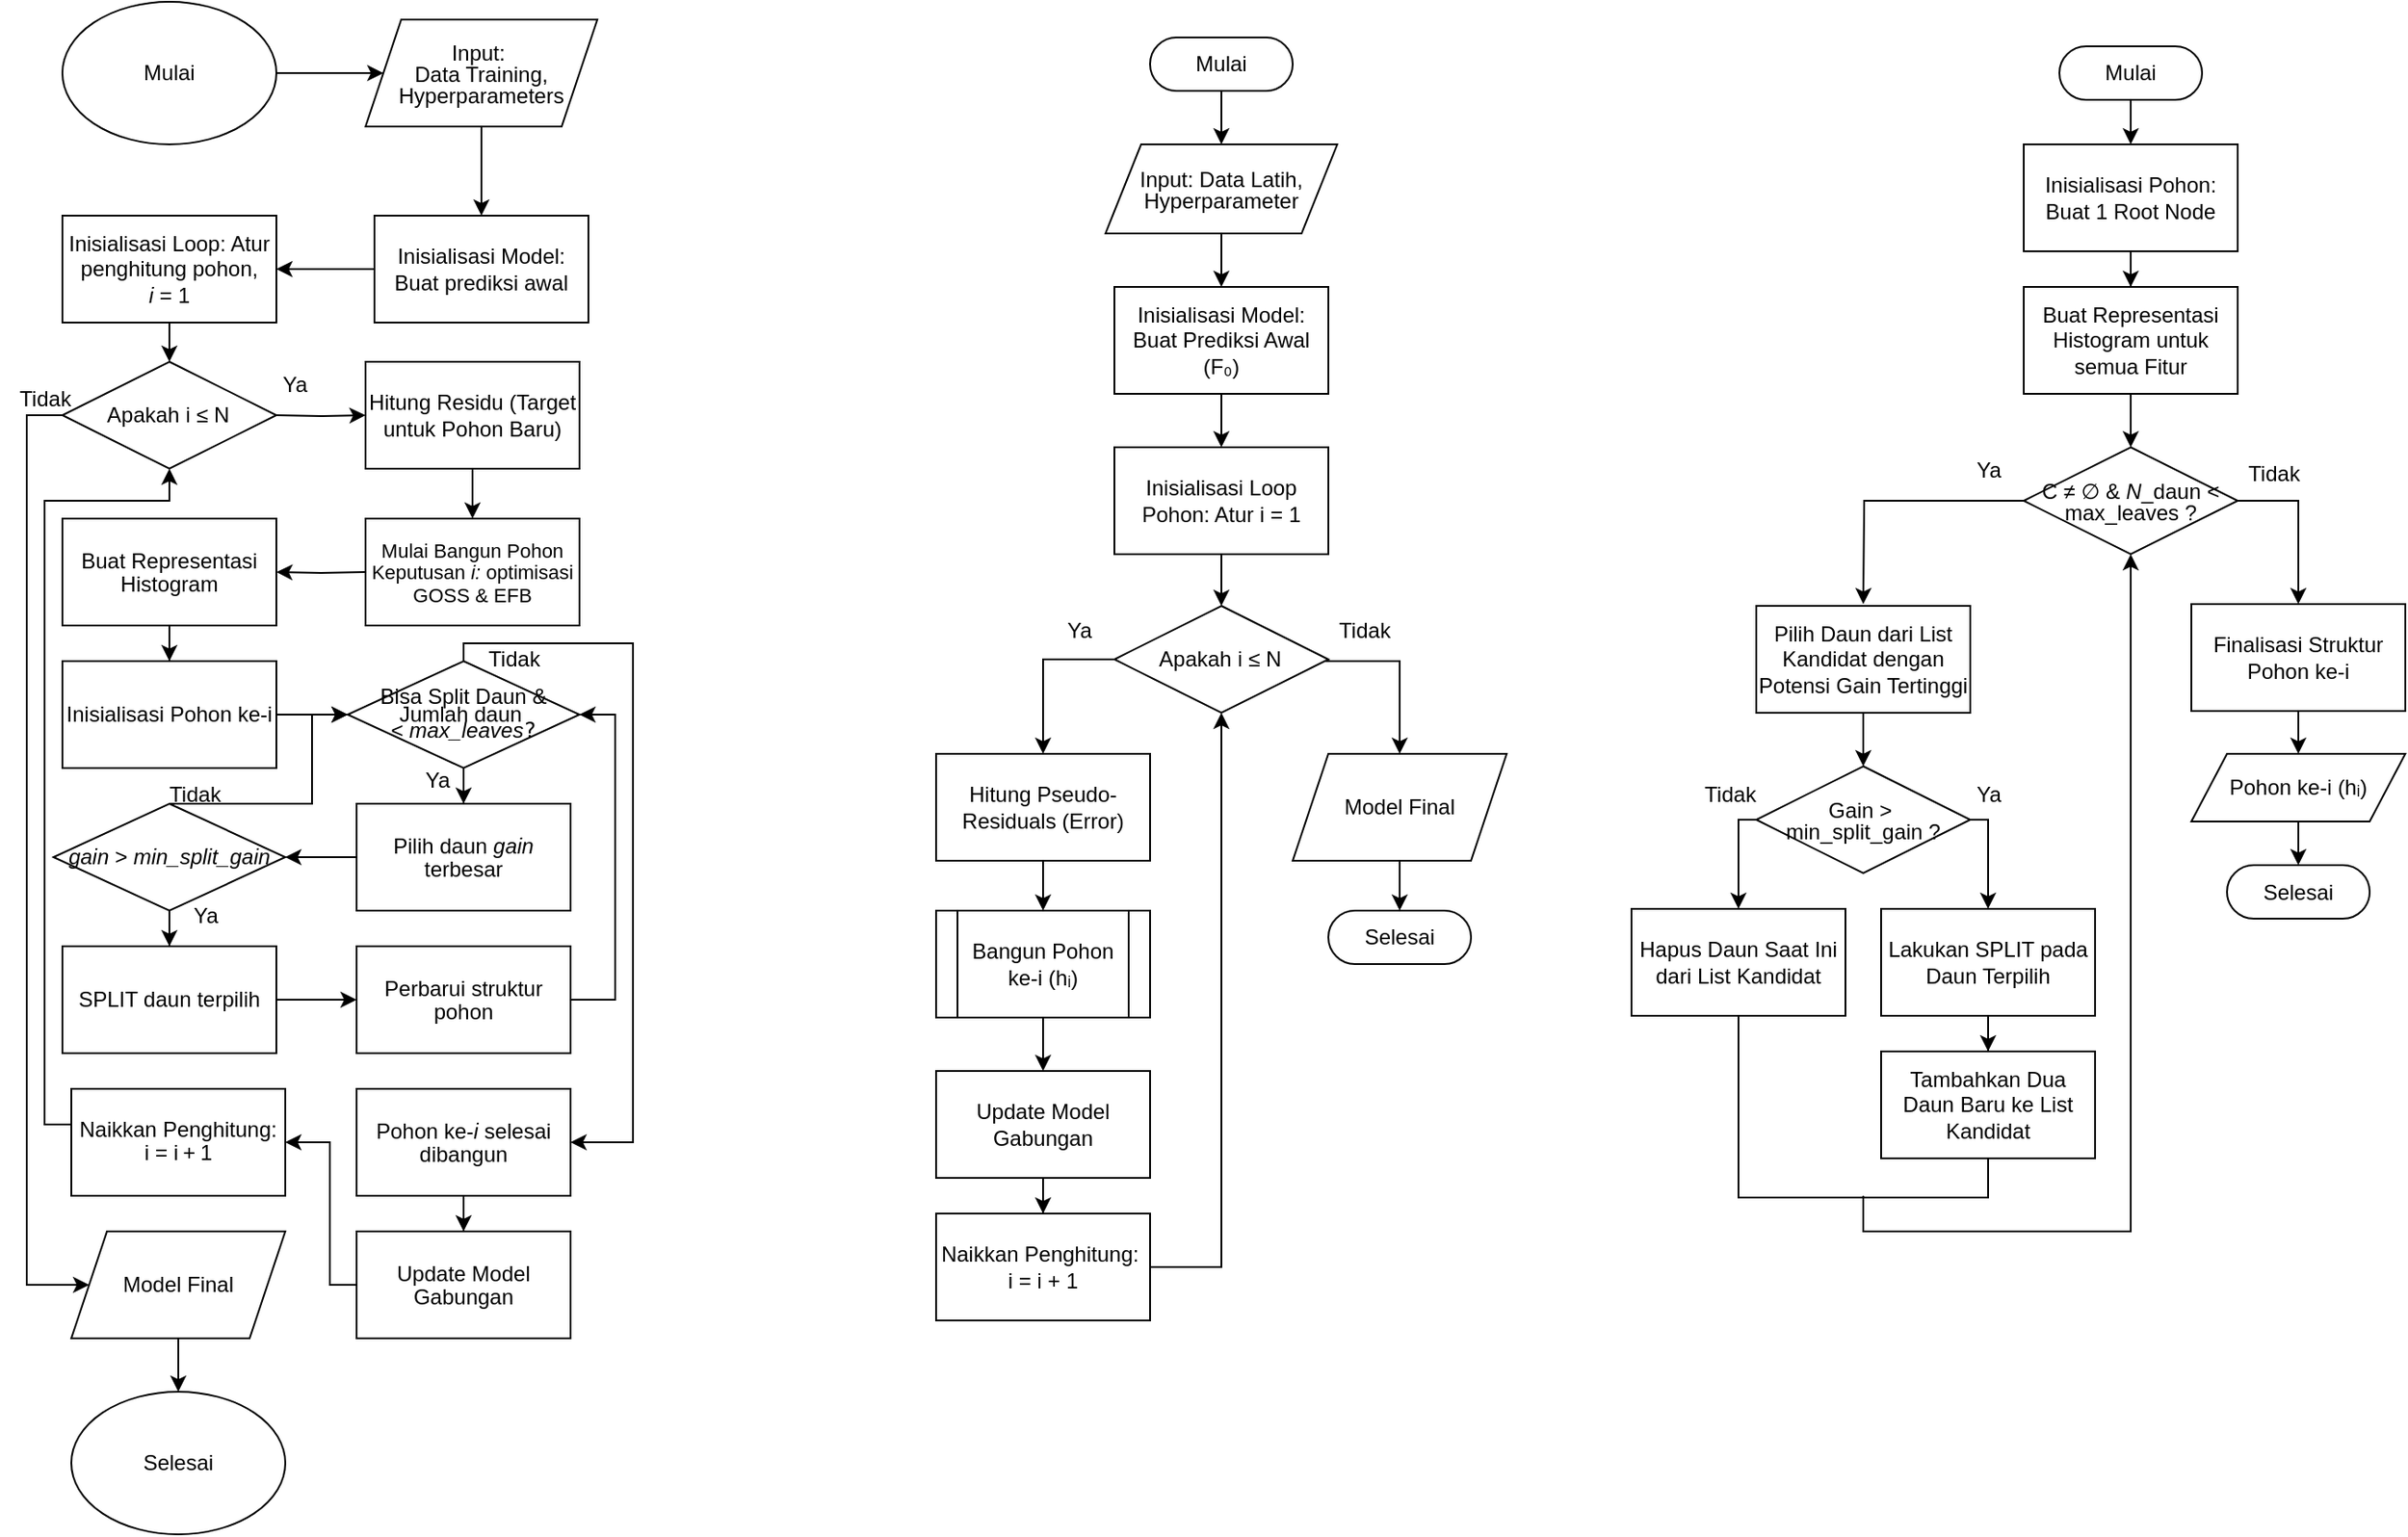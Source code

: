<mxfile version="27.0.9">
  <diagram name="Page-1" id="VA4MJNgwqOIxdSmJhErK">
    <mxGraphModel dx="646" dy="392" grid="1" gridSize="10" guides="1" tooltips="1" connect="1" arrows="1" fold="1" page="1" pageScale="1" pageWidth="827" pageHeight="1169" math="0" shadow="0">
      <root>
        <mxCell id="0" />
        <mxCell id="1" parent="0" />
        <mxCell id="NbCu8QdAzqQWzqPstgnW-3" value="" style="edgeStyle=orthogonalEdgeStyle;rounded=0;orthogonalLoop=1;jettySize=auto;html=1;fontFamily=Helvetica;fontSize=12;fontColor=default;" parent="1" source="NbCu8QdAzqQWzqPstgnW-1" target="NbCu8QdAzqQWzqPstgnW-2" edge="1">
          <mxGeometry relative="1" as="geometry" />
        </mxCell>
        <mxCell id="NbCu8QdAzqQWzqPstgnW-1" value="Mulai" style="ellipse;whiteSpace=wrap;html=1;fillColor=none;" parent="1" vertex="1">
          <mxGeometry x="340" y="100" width="120" height="80" as="geometry" />
        </mxCell>
        <mxCell id="NbCu8QdAzqQWzqPstgnW-5" value="" style="edgeStyle=orthogonalEdgeStyle;rounded=0;orthogonalLoop=1;jettySize=auto;html=1;fontFamily=Helvetica;fontSize=12;fontColor=default;" parent="1" source="NbCu8QdAzqQWzqPstgnW-2" target="NbCu8QdAzqQWzqPstgnW-4" edge="1">
          <mxGeometry relative="1" as="geometry" />
        </mxCell>
        <mxCell id="NbCu8QdAzqQWzqPstgnW-2" value="&lt;div style=&quot;line-height: 100%;&quot;&gt;Input:&amp;nbsp;&lt;/div&gt;&lt;div style=&quot;line-height: 100%;&quot;&gt;Data Training, Hyperparameters&lt;/div&gt;" style="shape=parallelogram;perimeter=parallelogramPerimeter;whiteSpace=wrap;html=1;fixedSize=1;strokeColor=default;align=center;verticalAlign=middle;fontFamily=Helvetica;fontSize=12;fontColor=default;fillColor=none;" parent="1" vertex="1">
          <mxGeometry x="510.01" y="110" width="129.99" height="60" as="geometry" />
        </mxCell>
        <mxCell id="NbCu8QdAzqQWzqPstgnW-7" value="" style="edgeStyle=orthogonalEdgeStyle;rounded=0;orthogonalLoop=1;jettySize=auto;html=1;fontFamily=Helvetica;fontSize=12;fontColor=default;" parent="1" source="NbCu8QdAzqQWzqPstgnW-4" target="NbCu8QdAzqQWzqPstgnW-6" edge="1">
          <mxGeometry relative="1" as="geometry" />
        </mxCell>
        <mxCell id="NbCu8QdAzqQWzqPstgnW-4" value="Inisialisasi Model: Buat prediksi awal" style="rounded=0;whiteSpace=wrap;html=1;strokeColor=default;align=center;verticalAlign=middle;fontFamily=Helvetica;fontSize=12;fontColor=default;fillColor=none;" parent="1" vertex="1">
          <mxGeometry x="515" y="220" width="120" height="60" as="geometry" />
        </mxCell>
        <mxCell id="gYYAoUsyfD0-Huga9Zhp-12" value="" style="edgeStyle=orthogonalEdgeStyle;rounded=0;orthogonalLoop=1;jettySize=auto;html=1;" parent="1" source="NbCu8QdAzqQWzqPstgnW-6" target="gYYAoUsyfD0-Huga9Zhp-3" edge="1">
          <mxGeometry relative="1" as="geometry" />
        </mxCell>
        <mxCell id="NbCu8QdAzqQWzqPstgnW-6" value="Inisialisasi Loop: Atur penghitung pohon, &lt;span class=&quot;katex&quot;&gt;&lt;span aria-hidden=&quot;true&quot; class=&quot;katex-html&quot;&gt;&lt;span class=&quot;base&quot;&gt;&lt;span style=&quot;height: 0.659em;&quot; class=&quot;strut&quot;&gt;&lt;/span&gt;&lt;span class=&quot;mord mathnormal&quot;&gt;&lt;i&gt;i&lt;/i&gt;&lt;/span&gt;&lt;span style=&quot;margin-right: 0.278em;&quot; class=&quot;mspace&quot;&gt;&lt;/span&gt;&lt;span class=&quot;mrel&quot;&gt;=&lt;/span&gt;&lt;span style=&quot;margin-right: 0.278em;&quot; class=&quot;mspace&quot;&gt;&lt;/span&gt;&lt;/span&gt;&lt;span class=&quot;base&quot;&gt;&lt;span style=&quot;height: 0.644em;&quot; class=&quot;strut&quot;&gt;&lt;/span&gt;&lt;span class=&quot;mord&quot;&gt;1&lt;/span&gt;&lt;/span&gt;&lt;/span&gt;&lt;/span&gt;" style="rounded=0;whiteSpace=wrap;html=1;strokeColor=default;align=center;verticalAlign=middle;fontFamily=Helvetica;fontSize=12;fontColor=default;fillColor=none;" parent="1" vertex="1">
          <mxGeometry x="340" y="220" width="120" height="60" as="geometry" />
        </mxCell>
        <mxCell id="NbCu8QdAzqQWzqPstgnW-11" value="" style="edgeStyle=orthogonalEdgeStyle;rounded=0;orthogonalLoop=1;jettySize=auto;html=1;fontFamily=Helvetica;fontSize=12;fontColor=default;" parent="1" target="NbCu8QdAzqQWzqPstgnW-10" edge="1">
          <mxGeometry relative="1" as="geometry">
            <mxPoint x="460" y="332" as="sourcePoint" />
          </mxGeometry>
        </mxCell>
        <mxCell id="gYYAoUsyfD0-Huga9Zhp-15" value="" style="edgeStyle=orthogonalEdgeStyle;rounded=0;orthogonalLoop=1;jettySize=auto;html=1;" parent="1" source="NbCu8QdAzqQWzqPstgnW-10" target="gYYAoUsyfD0-Huga9Zhp-11" edge="1">
          <mxGeometry relative="1" as="geometry" />
        </mxCell>
        <mxCell id="NbCu8QdAzqQWzqPstgnW-10" value="Hitung Residu (Target untuk Pohon Baru)" style="rounded=0;whiteSpace=wrap;html=1;strokeColor=default;align=center;verticalAlign=middle;fontFamily=Helvetica;fontSize=12;fontColor=default;fillColor=none;" parent="1" vertex="1">
          <mxGeometry x="510" y="302" width="120" height="60" as="geometry" />
        </mxCell>
        <mxCell id="gYYAoUsyfD0-Huga9Zhp-17" value="" style="edgeStyle=orthogonalEdgeStyle;rounded=0;orthogonalLoop=1;jettySize=auto;html=1;" parent="1" source="NbCu8QdAzqQWzqPstgnW-14" target="gYYAoUsyfD0-Huga9Zhp-16" edge="1">
          <mxGeometry relative="1" as="geometry" />
        </mxCell>
        <mxCell id="NbCu8QdAzqQWzqPstgnW-14" value="&lt;div style=&quot;line-height: 105%;&quot;&gt;Buat Representasi Histogram&lt;/div&gt;" style="rounded=0;whiteSpace=wrap;html=1;strokeColor=default;align=center;verticalAlign=middle;fontFamily=Helvetica;fontSize=12;fontColor=default;fillColor=none;" parent="1" vertex="1">
          <mxGeometry x="340" y="390" width="119.99" height="60" as="geometry" />
        </mxCell>
        <mxCell id="gYYAoUsyfD0-Huga9Zhp-41" style="edgeStyle=orthogonalEdgeStyle;rounded=0;orthogonalLoop=1;jettySize=auto;html=1;entryX=0;entryY=0.5;entryDx=0;entryDy=0;" parent="1" source="gYYAoUsyfD0-Huga9Zhp-3" target="gYYAoUsyfD0-Huga9Zhp-38" edge="1">
          <mxGeometry relative="1" as="geometry">
            <Array as="points">
              <mxPoint x="320" y="332" />
              <mxPoint x="320" y="820" />
            </Array>
          </mxGeometry>
        </mxCell>
        <mxCell id="gYYAoUsyfD0-Huga9Zhp-3" value="Apakah &lt;span class=&quot;katex&quot;&gt;&lt;span aria-hidden=&quot;true&quot; class=&quot;katex-html&quot;&gt;&lt;span class=&quot;base&quot;&gt;&lt;span style=&quot;height: 0.795em; vertical-align: -0.136em;&quot; class=&quot;strut&quot;&gt;&lt;/span&gt;&lt;span class=&quot;mord mathnormal&quot;&gt;i&lt;/span&gt;&lt;span style=&quot;margin-right: 0.278em;&quot; class=&quot;mspace&quot;&gt;&lt;/span&gt;&lt;span class=&quot;mrel&quot;&gt;≤&lt;/span&gt;&lt;span style=&quot;margin-right: 0.278em;&quot; class=&quot;mspace&quot;&gt;&lt;/span&gt;&lt;/span&gt;&lt;span class=&quot;base&quot;&gt;&lt;span style=&quot;height: 0.683em;&quot; class=&quot;strut&quot;&gt;&lt;/span&gt;&lt;span style=&quot;margin-right: 0.109em;&quot; class=&quot;mord mathnormal&quot;&gt;N&lt;/span&gt;&lt;/span&gt;&lt;/span&gt;&lt;/span&gt;" style="rhombus;whiteSpace=wrap;html=1;fillColor=none;" parent="1" vertex="1">
          <mxGeometry x="340" y="302" width="120" height="60" as="geometry" />
        </mxCell>
        <mxCell id="gYYAoUsyfD0-Huga9Zhp-5" value="Ya" style="text;html=1;align=center;verticalAlign=middle;resizable=0;points=[];autosize=1;strokeColor=none;fillColor=none;" parent="1" vertex="1">
          <mxGeometry x="450" y="300" width="40" height="30" as="geometry" />
        </mxCell>
        <mxCell id="gYYAoUsyfD0-Huga9Zhp-10" value="" style="edgeStyle=orthogonalEdgeStyle;rounded=0;orthogonalLoop=1;jettySize=auto;html=1;" parent="1" target="NbCu8QdAzqQWzqPstgnW-14" edge="1">
          <mxGeometry relative="1" as="geometry">
            <mxPoint x="510" y="420" as="sourcePoint" />
          </mxGeometry>
        </mxCell>
        <mxCell id="gYYAoUsyfD0-Huga9Zhp-11" value="&lt;div style=&quot;line-height: 105%;&quot;&gt;&lt;font style=&quot;font-size: 11px;&quot;&gt;Mulai Bangun Pohon Keputusan&amp;nbsp;&lt;i&gt;i:&amp;nbsp;&lt;/i&gt;&lt;span style=&quot;background-color: transparent; color: light-dark(rgb(0, 0, 0), rgb(255, 255, 255));&quot;&gt;optimisasi GOSS &amp;amp; EFB&lt;/span&gt;&lt;/font&gt;&lt;/div&gt;" style="rounded=0;whiteSpace=wrap;html=1;strokeColor=default;align=center;verticalAlign=middle;fontFamily=Helvetica;fontSize=12;fontColor=default;fillColor=none;" parent="1" vertex="1">
          <mxGeometry x="510" y="390" width="119.99" height="60" as="geometry" />
        </mxCell>
        <mxCell id="gYYAoUsyfD0-Huga9Zhp-20" value="" style="edgeStyle=orthogonalEdgeStyle;rounded=0;orthogonalLoop=1;jettySize=auto;html=1;" parent="1" source="gYYAoUsyfD0-Huga9Zhp-16" target="gYYAoUsyfD0-Huga9Zhp-18" edge="1">
          <mxGeometry relative="1" as="geometry" />
        </mxCell>
        <mxCell id="gYYAoUsyfD0-Huga9Zhp-16" value="&lt;div style=&quot;line-height: 105%;&quot;&gt;Inisialisasi Pohon ke-i&lt;/div&gt;" style="rounded=0;whiteSpace=wrap;html=1;strokeColor=default;align=center;verticalAlign=middle;fontFamily=Helvetica;fontSize=12;fontColor=default;fillColor=none;" parent="1" vertex="1">
          <mxGeometry x="340.01" y="470" width="119.99" height="60" as="geometry" />
        </mxCell>
        <mxCell id="gYYAoUsyfD0-Huga9Zhp-22" value="" style="edgeStyle=orthogonalEdgeStyle;rounded=0;orthogonalLoop=1;jettySize=auto;html=1;" parent="1" source="gYYAoUsyfD0-Huga9Zhp-18" target="gYYAoUsyfD0-Huga9Zhp-21" edge="1">
          <mxGeometry relative="1" as="geometry" />
        </mxCell>
        <mxCell id="gYYAoUsyfD0-Huga9Zhp-43" style="edgeStyle=orthogonalEdgeStyle;rounded=0;orthogonalLoop=1;jettySize=auto;html=1;exitX=0.5;exitY=0;exitDx=0;exitDy=0;entryX=1;entryY=0.5;entryDx=0;entryDy=0;" parent="1" source="gYYAoUsyfD0-Huga9Zhp-18" target="gYYAoUsyfD0-Huga9Zhp-31" edge="1">
          <mxGeometry relative="1" as="geometry">
            <Array as="points">
              <mxPoint x="565" y="460" />
              <mxPoint x="660" y="460" />
              <mxPoint x="660" y="740" />
            </Array>
          </mxGeometry>
        </mxCell>
        <mxCell id="gYYAoUsyfD0-Huga9Zhp-18" value="&lt;div style=&quot;line-height: 80%;&quot;&gt;&lt;div&gt;&lt;font style=&quot;line-height: 80%;&quot;&gt;Bisa Split Daun &amp;amp;&lt;/font&gt;&lt;/div&gt;&lt;div&gt;&lt;font style=&quot;line-height: 80%;&quot;&gt;Jumlah daun&amp;nbsp;&lt;/font&gt;&lt;/div&gt;&lt;div&gt;&lt;font style=&quot;line-height: 80%;&quot;&gt;&lt;span style=&quot;background-color: transparent; color: light-dark(rgb(0, 0, 0), rgb(255, 255, 255));&quot;&gt;&amp;lt; &lt;/span&gt;&lt;code style=&quot;background-color: transparent; color: light-dark(rgb(0, 0, 0), rgb(255, 255, 255));&quot;&gt;&lt;font style=&quot;&quot; face=&quot;Helvetica&quot;&gt;&lt;i&gt;max_leaves&lt;/i&gt;&lt;/font&gt;?&lt;/code&gt;&lt;/font&gt;&lt;/div&gt;&lt;/div&gt;" style="rhombus;whiteSpace=wrap;html=1;strokeColor=default;align=center;verticalAlign=middle;fontFamily=Helvetica;fontSize=12;fontColor=default;fillColor=none;" parent="1" vertex="1">
          <mxGeometry x="500" y="470" width="129.99" height="60" as="geometry" />
        </mxCell>
        <mxCell id="gYYAoUsyfD0-Huga9Zhp-24" value="" style="edgeStyle=orthogonalEdgeStyle;rounded=0;orthogonalLoop=1;jettySize=auto;html=1;" parent="1" source="gYYAoUsyfD0-Huga9Zhp-21" target="gYYAoUsyfD0-Huga9Zhp-23" edge="1">
          <mxGeometry relative="1" as="geometry" />
        </mxCell>
        <mxCell id="gYYAoUsyfD0-Huga9Zhp-21" value="&lt;div style=&quot;line-height: 105%;&quot;&gt;Pilih daun &lt;i&gt;gain &lt;/i&gt;terbesar&lt;/div&gt;" style="rounded=0;whiteSpace=wrap;html=1;strokeColor=default;align=center;verticalAlign=middle;fontFamily=Helvetica;fontSize=12;fontColor=default;fillColor=none;" parent="1" vertex="1">
          <mxGeometry x="505" y="550" width="119.99" height="60" as="geometry" />
        </mxCell>
        <mxCell id="gYYAoUsyfD0-Huga9Zhp-27" value="" style="edgeStyle=orthogonalEdgeStyle;rounded=0;orthogonalLoop=1;jettySize=auto;html=1;" parent="1" source="gYYAoUsyfD0-Huga9Zhp-23" target="gYYAoUsyfD0-Huga9Zhp-26" edge="1">
          <mxGeometry relative="1" as="geometry" />
        </mxCell>
        <mxCell id="gYYAoUsyfD0-Huga9Zhp-47" style="edgeStyle=orthogonalEdgeStyle;rounded=0;orthogonalLoop=1;jettySize=auto;html=1;entryX=0;entryY=0.5;entryDx=0;entryDy=0;" parent="1" source="gYYAoUsyfD0-Huga9Zhp-23" target="gYYAoUsyfD0-Huga9Zhp-18" edge="1">
          <mxGeometry relative="1" as="geometry">
            <Array as="points">
              <mxPoint x="480" y="550" />
              <mxPoint x="480" y="500" />
            </Array>
          </mxGeometry>
        </mxCell>
        <mxCell id="gYYAoUsyfD0-Huga9Zhp-23" value="&lt;div style=&quot;line-height: 80%;&quot;&gt;&lt;div&gt;&lt;font&gt;&lt;i style=&quot;&quot;&gt;gain &lt;/i&gt;&amp;gt; &lt;i style=&quot;&quot;&gt;min_split_gain&lt;/i&gt;&lt;/font&gt;&lt;/div&gt;&lt;/div&gt;" style="rhombus;whiteSpace=wrap;html=1;strokeColor=default;align=center;verticalAlign=middle;fontFamily=Helvetica;fontSize=12;fontColor=default;fillColor=none;" parent="1" vertex="1">
          <mxGeometry x="335" y="550" width="129.99" height="60" as="geometry" />
        </mxCell>
        <mxCell id="gYYAoUsyfD0-Huga9Zhp-25" value="Ya" style="text;html=1;align=center;verticalAlign=middle;resizable=0;points=[];autosize=1;strokeColor=none;fillColor=none;" parent="1" vertex="1">
          <mxGeometry x="530" y="522" width="40" height="30" as="geometry" />
        </mxCell>
        <mxCell id="gYYAoUsyfD0-Huga9Zhp-29" value="" style="edgeStyle=orthogonalEdgeStyle;rounded=0;orthogonalLoop=1;jettySize=auto;html=1;" parent="1" source="gYYAoUsyfD0-Huga9Zhp-26" target="gYYAoUsyfD0-Huga9Zhp-28" edge="1">
          <mxGeometry relative="1" as="geometry" />
        </mxCell>
        <mxCell id="gYYAoUsyfD0-Huga9Zhp-26" value="&lt;div style=&quot;line-height: 105%;&quot;&gt;SPLIT daun terpilih&lt;/div&gt;" style="rounded=0;whiteSpace=wrap;html=1;strokeColor=default;align=center;verticalAlign=middle;fontFamily=Helvetica;fontSize=12;fontColor=default;fillColor=none;" parent="1" vertex="1">
          <mxGeometry x="340" y="630" width="119.99" height="60" as="geometry" />
        </mxCell>
        <mxCell id="gYYAoUsyfD0-Huga9Zhp-30" style="edgeStyle=orthogonalEdgeStyle;rounded=0;orthogonalLoop=1;jettySize=auto;html=1;entryX=1;entryY=0.5;entryDx=0;entryDy=0;" parent="1" source="gYYAoUsyfD0-Huga9Zhp-28" target="gYYAoUsyfD0-Huga9Zhp-18" edge="1">
          <mxGeometry relative="1" as="geometry">
            <Array as="points">
              <mxPoint x="650" y="660" />
              <mxPoint x="650" y="500" />
            </Array>
          </mxGeometry>
        </mxCell>
        <mxCell id="gYYAoUsyfD0-Huga9Zhp-28" value="&lt;div style=&quot;line-height: 105%;&quot;&gt;Perbarui struktur pohon&lt;/div&gt;" style="rounded=0;whiteSpace=wrap;html=1;strokeColor=default;align=center;verticalAlign=middle;fontFamily=Helvetica;fontSize=12;fontColor=default;fillColor=none;" parent="1" vertex="1">
          <mxGeometry x="505" y="630" width="119.99" height="60" as="geometry" />
        </mxCell>
        <mxCell id="gYYAoUsyfD0-Huga9Zhp-45" value="" style="edgeStyle=orthogonalEdgeStyle;rounded=0;orthogonalLoop=1;jettySize=auto;html=1;" parent="1" source="gYYAoUsyfD0-Huga9Zhp-31" target="gYYAoUsyfD0-Huga9Zhp-33" edge="1">
          <mxGeometry relative="1" as="geometry" />
        </mxCell>
        <mxCell id="gYYAoUsyfD0-Huga9Zhp-31" value="&lt;div style=&quot;line-height: 105%;&quot;&gt;Pohon ke-&lt;i&gt;i&lt;/i&gt;&amp;nbsp;selesai dibangun&lt;/div&gt;" style="rounded=0;whiteSpace=wrap;html=1;strokeColor=default;align=center;verticalAlign=middle;fontFamily=Helvetica;fontSize=12;fontColor=default;fillColor=none;" parent="1" vertex="1">
          <mxGeometry x="504.99" y="710" width="119.99" height="60" as="geometry" />
        </mxCell>
        <mxCell id="gYYAoUsyfD0-Huga9Zhp-36" value="" style="edgeStyle=orthogonalEdgeStyle;rounded=0;orthogonalLoop=1;jettySize=auto;html=1;" parent="1" source="gYYAoUsyfD0-Huga9Zhp-33" target="gYYAoUsyfD0-Huga9Zhp-35" edge="1">
          <mxGeometry relative="1" as="geometry">
            <Array as="points">
              <mxPoint x="490" y="820" />
              <mxPoint x="490" y="740" />
            </Array>
          </mxGeometry>
        </mxCell>
        <mxCell id="gYYAoUsyfD0-Huga9Zhp-33" value="&lt;div style=&quot;line-height: 105%;&quot;&gt;Update Model Gabungan&lt;/div&gt;" style="rounded=0;whiteSpace=wrap;html=1;strokeColor=default;align=center;verticalAlign=middle;fontFamily=Helvetica;fontSize=12;fontColor=default;fillColor=none;" parent="1" vertex="1">
          <mxGeometry x="505" y="790" width="119.99" height="60" as="geometry" />
        </mxCell>
        <mxCell id="gYYAoUsyfD0-Huga9Zhp-37" style="edgeStyle=orthogonalEdgeStyle;rounded=0;orthogonalLoop=1;jettySize=auto;html=1;entryX=0.5;entryY=1;entryDx=0;entryDy=0;" parent="1" source="gYYAoUsyfD0-Huga9Zhp-35" target="gYYAoUsyfD0-Huga9Zhp-3" edge="1">
          <mxGeometry relative="1" as="geometry">
            <Array as="points">
              <mxPoint x="330" y="730" />
              <mxPoint x="330" y="380" />
              <mxPoint x="400" y="380" />
            </Array>
          </mxGeometry>
        </mxCell>
        <mxCell id="gYYAoUsyfD0-Huga9Zhp-35" value="&lt;div style=&quot;line-height: 105%;&quot;&gt;Naikkan Penghitung: &lt;span class=&quot;katex&quot;&gt;&lt;span aria-hidden=&quot;true&quot; class=&quot;katex-html&quot;&gt;&lt;span class=&quot;base&quot;&gt;&lt;span style=&quot;height: 0.659em;&quot; class=&quot;strut&quot;&gt;&lt;/span&gt;&lt;span class=&quot;mord mathnormal&quot;&gt;i&lt;/span&gt;&lt;span style=&quot;margin-right: 0.278em;&quot; class=&quot;mspace&quot;&gt;&lt;/span&gt;&lt;span class=&quot;mrel&quot;&gt;=&lt;/span&gt;&lt;span style=&quot;margin-right: 0.278em;&quot; class=&quot;mspace&quot;&gt;&lt;/span&gt;&lt;/span&gt;&lt;span class=&quot;base&quot;&gt;&lt;span style=&quot;height: 0.743em; vertical-align: -0.083em;&quot; class=&quot;strut&quot;&gt;&lt;/span&gt;&lt;span class=&quot;mord mathnormal&quot;&gt;i&lt;/span&gt;&lt;span style=&quot;margin-right: 0.222em;&quot; class=&quot;mspace&quot;&gt;&lt;/span&gt;&lt;span class=&quot;mbin&quot;&gt;+&lt;/span&gt;&lt;span style=&quot;margin-right: 0.222em;&quot; class=&quot;mspace&quot;&gt;&lt;/span&gt;&lt;/span&gt;&lt;span class=&quot;base&quot;&gt;&lt;span style=&quot;height: 0.644em;&quot; class=&quot;strut&quot;&gt;&lt;/span&gt;&lt;span class=&quot;mord&quot;&gt;1&lt;/span&gt;&lt;/span&gt;&lt;/span&gt;&lt;/span&gt;&lt;/div&gt;" style="rounded=0;whiteSpace=wrap;html=1;strokeColor=default;align=center;verticalAlign=middle;fontFamily=Helvetica;fontSize=12;fontColor=default;fillColor=none;" parent="1" vertex="1">
          <mxGeometry x="345" y="710" width="119.99" height="60" as="geometry" />
        </mxCell>
        <mxCell id="gYYAoUsyfD0-Huga9Zhp-40" value="" style="edgeStyle=orthogonalEdgeStyle;rounded=0;orthogonalLoop=1;jettySize=auto;html=1;" parent="1" source="gYYAoUsyfD0-Huga9Zhp-38" target="gYYAoUsyfD0-Huga9Zhp-39" edge="1">
          <mxGeometry relative="1" as="geometry" />
        </mxCell>
        <mxCell id="gYYAoUsyfD0-Huga9Zhp-38" value="Model Final" style="shape=parallelogram;perimeter=parallelogramPerimeter;whiteSpace=wrap;html=1;fixedSize=1;strokeColor=default;align=center;verticalAlign=middle;fontFamily=Helvetica;fontSize=12;fontColor=default;fillColor=none;" parent="1" vertex="1">
          <mxGeometry x="345" y="790" width="120" height="60" as="geometry" />
        </mxCell>
        <mxCell id="gYYAoUsyfD0-Huga9Zhp-39" value="Selesai" style="ellipse;whiteSpace=wrap;html=1;strokeColor=default;align=center;verticalAlign=middle;fontFamily=Helvetica;fontSize=12;fontColor=default;fillColor=none;" parent="1" vertex="1">
          <mxGeometry x="345" y="880" width="120" height="80" as="geometry" />
        </mxCell>
        <mxCell id="gYYAoUsyfD0-Huga9Zhp-42" value="Tidak" style="text;html=1;align=center;verticalAlign=middle;resizable=0;points=[];autosize=1;strokeColor=none;fillColor=none;" parent="1" vertex="1">
          <mxGeometry x="305" y="308" width="50" height="30" as="geometry" />
        </mxCell>
        <mxCell id="gYYAoUsyfD0-Huga9Zhp-44" value="Tidak" style="text;html=1;align=center;verticalAlign=middle;resizable=0;points=[];autosize=1;strokeColor=none;fillColor=none;" parent="1" vertex="1">
          <mxGeometry x="568" y="454" width="50" height="30" as="geometry" />
        </mxCell>
        <mxCell id="gYYAoUsyfD0-Huga9Zhp-46" value="Ya" style="text;html=1;align=center;verticalAlign=middle;resizable=0;points=[];autosize=1;strokeColor=none;fillColor=none;" parent="1" vertex="1">
          <mxGeometry x="400" y="598" width="40" height="30" as="geometry" />
        </mxCell>
        <mxCell id="gYYAoUsyfD0-Huga9Zhp-48" value="Tidak" style="text;html=1;align=center;verticalAlign=middle;resizable=0;points=[];autosize=1;strokeColor=none;fillColor=none;" parent="1" vertex="1">
          <mxGeometry x="389" y="530" width="50" height="30" as="geometry" />
        </mxCell>
        <mxCell id="oSfVM4QsdFWnILElSGcO-3" value="" style="edgeStyle=orthogonalEdgeStyle;rounded=0;orthogonalLoop=1;jettySize=auto;html=1;" edge="1" parent="1" source="oSfVM4QsdFWnILElSGcO-1" target="oSfVM4QsdFWnILElSGcO-2">
          <mxGeometry relative="1" as="geometry" />
        </mxCell>
        <mxCell id="oSfVM4QsdFWnILElSGcO-1" value="Mulai" style="html=1;dashed=0;whiteSpace=wrap;shape=mxgraph.dfd.start" vertex="1" parent="1">
          <mxGeometry x="950" y="120" width="80" height="30" as="geometry" />
        </mxCell>
        <mxCell id="oSfVM4QsdFWnILElSGcO-5" value="" style="edgeStyle=orthogonalEdgeStyle;rounded=0;orthogonalLoop=1;jettySize=auto;html=1;" edge="1" parent="1" source="oSfVM4QsdFWnILElSGcO-2" target="oSfVM4QsdFWnILElSGcO-4">
          <mxGeometry relative="1" as="geometry" />
        </mxCell>
        <mxCell id="oSfVM4QsdFWnILElSGcO-2" value="&lt;div style=&quot;line-height: 100%;&quot;&gt;Input: Data Latih, Hyperparameter&lt;/div&gt;" style="shape=parallelogram;perimeter=parallelogramPerimeter;whiteSpace=wrap;html=1;fixedSize=1;strokeColor=default;align=center;verticalAlign=middle;fontFamily=Helvetica;fontSize=12;fontColor=default;fillColor=none;" vertex="1" parent="1">
          <mxGeometry x="925" y="180" width="129.99" height="50" as="geometry" />
        </mxCell>
        <mxCell id="oSfVM4QsdFWnILElSGcO-7" value="" style="edgeStyle=orthogonalEdgeStyle;rounded=0;orthogonalLoop=1;jettySize=auto;html=1;" edge="1" parent="1" source="oSfVM4QsdFWnILElSGcO-4" target="oSfVM4QsdFWnILElSGcO-6">
          <mxGeometry relative="1" as="geometry" />
        </mxCell>
        <mxCell id="oSfVM4QsdFWnILElSGcO-4" value="Inisialisasi Model: Buat Prediksi Awal (F₀)" style="rounded=0;whiteSpace=wrap;html=1;strokeColor=default;align=center;verticalAlign=middle;fontFamily=Helvetica;fontSize=12;fontColor=default;fillColor=none;" vertex="1" parent="1">
          <mxGeometry x="929.99" y="260" width="120" height="60" as="geometry" />
        </mxCell>
        <mxCell id="oSfVM4QsdFWnILElSGcO-9" value="" style="edgeStyle=orthogonalEdgeStyle;rounded=0;orthogonalLoop=1;jettySize=auto;html=1;" edge="1" parent="1" source="oSfVM4QsdFWnILElSGcO-6" target="oSfVM4QsdFWnILElSGcO-8">
          <mxGeometry relative="1" as="geometry" />
        </mxCell>
        <mxCell id="oSfVM4QsdFWnILElSGcO-6" value="Inisialisasi Loop Pohon: Atur i = 1" style="rounded=0;whiteSpace=wrap;html=1;strokeColor=default;align=center;verticalAlign=middle;fontFamily=Helvetica;fontSize=12;fontColor=default;fillColor=none;" vertex="1" parent="1">
          <mxGeometry x="929.99" y="350" width="120" height="60" as="geometry" />
        </mxCell>
        <mxCell id="oSfVM4QsdFWnILElSGcO-14" style="edgeStyle=orthogonalEdgeStyle;rounded=0;orthogonalLoop=1;jettySize=auto;html=1;entryX=0.5;entryY=0;entryDx=0;entryDy=0;" edge="1" parent="1" source="oSfVM4QsdFWnILElSGcO-8" target="oSfVM4QsdFWnILElSGcO-10">
          <mxGeometry relative="1" as="geometry">
            <Array as="points">
              <mxPoint x="890" y="469" />
            </Array>
          </mxGeometry>
        </mxCell>
        <mxCell id="oSfVM4QsdFWnILElSGcO-20" style="edgeStyle=orthogonalEdgeStyle;rounded=0;orthogonalLoop=1;jettySize=auto;html=1;entryX=0.5;entryY=0;entryDx=0;entryDy=0;" edge="1" parent="1" source="oSfVM4QsdFWnILElSGcO-8" target="oSfVM4QsdFWnILElSGcO-19">
          <mxGeometry relative="1" as="geometry">
            <Array as="points">
              <mxPoint x="1090" y="470" />
            </Array>
          </mxGeometry>
        </mxCell>
        <mxCell id="oSfVM4QsdFWnILElSGcO-8" value="Apakah &lt;span class=&quot;katex&quot;&gt;&lt;span aria-hidden=&quot;true&quot; class=&quot;katex-html&quot;&gt;&lt;span class=&quot;base&quot;&gt;&lt;span style=&quot;height: 0.795em; vertical-align: -0.136em;&quot; class=&quot;strut&quot;&gt;&lt;/span&gt;&lt;span class=&quot;mord mathnormal&quot;&gt;i&lt;/span&gt;&lt;span style=&quot;margin-right: 0.278em;&quot; class=&quot;mspace&quot;&gt;&lt;/span&gt;&lt;span class=&quot;mrel&quot;&gt;≤&lt;/span&gt;&lt;span style=&quot;margin-right: 0.278em;&quot; class=&quot;mspace&quot;&gt;&lt;/span&gt;&lt;/span&gt;&lt;span class=&quot;base&quot;&gt;&lt;span style=&quot;height: 0.683em;&quot; class=&quot;strut&quot;&gt;&lt;/span&gt;&lt;span style=&quot;margin-right: 0.109em;&quot; class=&quot;mord mathnormal&quot;&gt;N&lt;/span&gt;&lt;/span&gt;&lt;/span&gt;&lt;/span&gt;" style="rhombus;whiteSpace=wrap;html=1;fillColor=none;" vertex="1" parent="1">
          <mxGeometry x="930" y="439" width="120" height="60" as="geometry" />
        </mxCell>
        <mxCell id="oSfVM4QsdFWnILElSGcO-13" value="" style="edgeStyle=orthogonalEdgeStyle;rounded=0;orthogonalLoop=1;jettySize=auto;html=1;" edge="1" parent="1" source="oSfVM4QsdFWnILElSGcO-10" target="oSfVM4QsdFWnILElSGcO-12">
          <mxGeometry relative="1" as="geometry" />
        </mxCell>
        <mxCell id="oSfVM4QsdFWnILElSGcO-10" value="Hitung Pseudo-Residuals (Error)" style="rounded=0;whiteSpace=wrap;html=1;strokeColor=default;align=center;verticalAlign=middle;fontFamily=Helvetica;fontSize=12;fontColor=default;fillColor=none;" vertex="1" parent="1">
          <mxGeometry x="830" y="522" width="120" height="60" as="geometry" />
        </mxCell>
        <mxCell id="oSfVM4QsdFWnILElSGcO-16" value="" style="edgeStyle=orthogonalEdgeStyle;rounded=0;orthogonalLoop=1;jettySize=auto;html=1;" edge="1" parent="1" source="oSfVM4QsdFWnILElSGcO-12" target="oSfVM4QsdFWnILElSGcO-15">
          <mxGeometry relative="1" as="geometry" />
        </mxCell>
        <mxCell id="oSfVM4QsdFWnILElSGcO-12" value="Bangun Pohon ke-i (hᵢ)" style="shape=process;whiteSpace=wrap;html=1;backgroundOutline=1;" vertex="1" parent="1">
          <mxGeometry x="830" y="610" width="120" height="60" as="geometry" />
        </mxCell>
        <mxCell id="oSfVM4QsdFWnILElSGcO-23" value="" style="edgeStyle=orthogonalEdgeStyle;rounded=0;orthogonalLoop=1;jettySize=auto;html=1;" edge="1" parent="1" source="oSfVM4QsdFWnILElSGcO-15" target="oSfVM4QsdFWnILElSGcO-17">
          <mxGeometry relative="1" as="geometry" />
        </mxCell>
        <mxCell id="oSfVM4QsdFWnILElSGcO-15" value="Update Model Gabungan" style="rounded=0;whiteSpace=wrap;html=1;strokeColor=default;align=center;verticalAlign=middle;fontFamily=Helvetica;fontSize=12;fontColor=default;fillColor=none;" vertex="1" parent="1">
          <mxGeometry x="830" y="700" width="120" height="60" as="geometry" />
        </mxCell>
        <mxCell id="oSfVM4QsdFWnILElSGcO-18" style="edgeStyle=orthogonalEdgeStyle;rounded=0;orthogonalLoop=1;jettySize=auto;html=1;entryX=0.5;entryY=1;entryDx=0;entryDy=0;" edge="1" parent="1" source="oSfVM4QsdFWnILElSGcO-17" target="oSfVM4QsdFWnILElSGcO-8">
          <mxGeometry relative="1" as="geometry">
            <Array as="points">
              <mxPoint x="990" y="810" />
            </Array>
          </mxGeometry>
        </mxCell>
        <mxCell id="oSfVM4QsdFWnILElSGcO-17" value="Naikkan Penghitung:&amp;nbsp;&lt;div&gt;i = i + 1&lt;/div&gt;" style="rounded=0;whiteSpace=wrap;html=1;strokeColor=default;align=center;verticalAlign=middle;fontFamily=Helvetica;fontSize=12;fontColor=default;fillColor=none;" vertex="1" parent="1">
          <mxGeometry x="830" y="780" width="120" height="60" as="geometry" />
        </mxCell>
        <mxCell id="oSfVM4QsdFWnILElSGcO-22" value="" style="edgeStyle=orthogonalEdgeStyle;rounded=0;orthogonalLoop=1;jettySize=auto;html=1;" edge="1" parent="1" source="oSfVM4QsdFWnILElSGcO-19" target="oSfVM4QsdFWnILElSGcO-21">
          <mxGeometry relative="1" as="geometry" />
        </mxCell>
        <mxCell id="oSfVM4QsdFWnILElSGcO-19" value="Model Final" style="shape=parallelogram;perimeter=parallelogramPerimeter;whiteSpace=wrap;html=1;fixedSize=1;strokeColor=default;align=center;verticalAlign=middle;fontFamily=Helvetica;fontSize=12;fontColor=default;fillColor=none;" vertex="1" parent="1">
          <mxGeometry x="1030" y="522" width="120" height="60" as="geometry" />
        </mxCell>
        <mxCell id="oSfVM4QsdFWnILElSGcO-21" value="Selesai" style="html=1;dashed=0;whiteSpace=wrap;shape=mxgraph.dfd.start" vertex="1" parent="1">
          <mxGeometry x="1050" y="610" width="80" height="30" as="geometry" />
        </mxCell>
        <mxCell id="oSfVM4QsdFWnILElSGcO-24" value="Ya" style="text;html=1;align=center;verticalAlign=middle;resizable=0;points=[];autosize=1;strokeColor=none;fillColor=none;" vertex="1" parent="1">
          <mxGeometry x="890" y="438" width="40" height="30" as="geometry" />
        </mxCell>
        <mxCell id="oSfVM4QsdFWnILElSGcO-25" value="Tidak" style="text;html=1;align=center;verticalAlign=middle;resizable=0;points=[];autosize=1;strokeColor=none;fillColor=none;" vertex="1" parent="1">
          <mxGeometry x="1045" y="438" width="50" height="30" as="geometry" />
        </mxCell>
        <mxCell id="oSfVM4QsdFWnILElSGcO-28" value="" style="edgeStyle=orthogonalEdgeStyle;rounded=0;orthogonalLoop=1;jettySize=auto;html=1;" edge="1" parent="1" source="oSfVM4QsdFWnILElSGcO-26" target="oSfVM4QsdFWnILElSGcO-27">
          <mxGeometry relative="1" as="geometry" />
        </mxCell>
        <mxCell id="oSfVM4QsdFWnILElSGcO-26" value="Mulai" style="html=1;dashed=0;whiteSpace=wrap;shape=mxgraph.dfd.start" vertex="1" parent="1">
          <mxGeometry x="1460" y="125" width="80" height="30" as="geometry" />
        </mxCell>
        <mxCell id="oSfVM4QsdFWnILElSGcO-30" value="" style="edgeStyle=orthogonalEdgeStyle;rounded=0;orthogonalLoop=1;jettySize=auto;html=1;" edge="1" parent="1" source="oSfVM4QsdFWnILElSGcO-27" target="oSfVM4QsdFWnILElSGcO-29">
          <mxGeometry relative="1" as="geometry" />
        </mxCell>
        <mxCell id="oSfVM4QsdFWnILElSGcO-27" value="Inisialisasi Pohon: Buat 1 Root Node" style="rounded=0;whiteSpace=wrap;html=1;strokeColor=default;align=center;verticalAlign=middle;fontFamily=Helvetica;fontSize=12;fontColor=default;fillColor=none;" vertex="1" parent="1">
          <mxGeometry x="1440" y="180" width="120" height="60" as="geometry" />
        </mxCell>
        <mxCell id="oSfVM4QsdFWnILElSGcO-32" value="" style="edgeStyle=orthogonalEdgeStyle;rounded=0;orthogonalLoop=1;jettySize=auto;html=1;" edge="1" parent="1" source="oSfVM4QsdFWnILElSGcO-29" target="oSfVM4QsdFWnILElSGcO-31">
          <mxGeometry relative="1" as="geometry" />
        </mxCell>
        <mxCell id="oSfVM4QsdFWnILElSGcO-29" value="Buat Representasi Histogram untuk semua Fitur" style="rounded=0;whiteSpace=wrap;html=1;strokeColor=default;align=center;verticalAlign=middle;fontFamily=Helvetica;fontSize=12;fontColor=default;fillColor=none;" vertex="1" parent="1">
          <mxGeometry x="1440" y="260" width="120" height="60" as="geometry" />
        </mxCell>
        <mxCell id="oSfVM4QsdFWnILElSGcO-39" style="edgeStyle=orthogonalEdgeStyle;rounded=0;orthogonalLoop=1;jettySize=auto;html=1;entryX=0.5;entryY=0;entryDx=0;entryDy=0;" edge="1" parent="1" source="oSfVM4QsdFWnILElSGcO-31">
          <mxGeometry relative="1" as="geometry">
            <mxPoint x="1350.0" y="438" as="targetPoint" />
          </mxGeometry>
        </mxCell>
        <mxCell id="oSfVM4QsdFWnILElSGcO-50" style="edgeStyle=orthogonalEdgeStyle;rounded=0;orthogonalLoop=1;jettySize=auto;html=1;entryX=0.5;entryY=0;entryDx=0;entryDy=0;" edge="1" parent="1" source="oSfVM4QsdFWnILElSGcO-31" target="oSfVM4QsdFWnILElSGcO-49">
          <mxGeometry relative="1" as="geometry">
            <Array as="points">
              <mxPoint x="1594" y="380" />
            </Array>
          </mxGeometry>
        </mxCell>
        <mxCell id="oSfVM4QsdFWnILElSGcO-56" style="edgeStyle=orthogonalEdgeStyle;rounded=0;orthogonalLoop=1;jettySize=auto;html=1;" edge="1" parent="1" target="oSfVM4QsdFWnILElSGcO-31">
          <mxGeometry relative="1" as="geometry">
            <mxPoint x="1350" y="770" as="sourcePoint" />
            <Array as="points">
              <mxPoint x="1350" y="790" />
              <mxPoint x="1500" y="790" />
            </Array>
          </mxGeometry>
        </mxCell>
        <mxCell id="oSfVM4QsdFWnILElSGcO-31" value="&lt;div style=&quot;line-height: 100%;&quot;&gt;C ≠ ∅ &amp;amp; &lt;i&gt;N&lt;/i&gt;_daun &amp;lt; max_leaves ?&lt;/div&gt;" style="rhombus;whiteSpace=wrap;html=1;fillColor=none;" vertex="1" parent="1">
          <mxGeometry x="1440" y="350" width="120" height="60" as="geometry" />
        </mxCell>
        <mxCell id="oSfVM4QsdFWnILElSGcO-42" style="edgeStyle=orthogonalEdgeStyle;rounded=0;orthogonalLoop=1;jettySize=auto;html=1;entryX=0.5;entryY=0;entryDx=0;entryDy=0;" edge="1" parent="1" source="oSfVM4QsdFWnILElSGcO-34" target="oSfVM4QsdFWnILElSGcO-35">
          <mxGeometry relative="1" as="geometry" />
        </mxCell>
        <mxCell id="oSfVM4QsdFWnILElSGcO-34" value=" Pilih Daun dari List Kandidat dengan Potensi Gain Tertinggi" style="rounded=0;whiteSpace=wrap;html=1;strokeColor=default;align=center;verticalAlign=middle;fontFamily=Helvetica;fontSize=12;fontColor=default;fillColor=none;" vertex="1" parent="1">
          <mxGeometry x="1290" y="439" width="120" height="60" as="geometry" />
        </mxCell>
        <mxCell id="oSfVM4QsdFWnILElSGcO-43" style="edgeStyle=orthogonalEdgeStyle;rounded=0;orthogonalLoop=1;jettySize=auto;html=1;entryX=0.5;entryY=0;entryDx=0;entryDy=0;" edge="1" parent="1" source="oSfVM4QsdFWnILElSGcO-35" target="oSfVM4QsdFWnILElSGcO-38">
          <mxGeometry relative="1" as="geometry">
            <Array as="points">
              <mxPoint x="1280" y="559" />
            </Array>
          </mxGeometry>
        </mxCell>
        <mxCell id="oSfVM4QsdFWnILElSGcO-44" style="edgeStyle=orthogonalEdgeStyle;rounded=0;orthogonalLoop=1;jettySize=auto;html=1;entryX=0.5;entryY=0;entryDx=0;entryDy=0;" edge="1" parent="1" source="oSfVM4QsdFWnILElSGcO-35" target="oSfVM4QsdFWnILElSGcO-36">
          <mxGeometry relative="1" as="geometry">
            <Array as="points">
              <mxPoint x="1420" y="559" />
            </Array>
          </mxGeometry>
        </mxCell>
        <mxCell id="oSfVM4QsdFWnILElSGcO-35" value="&lt;div style=&quot;line-height: 100%;&quot;&gt;Gain &amp;gt;&amp;nbsp;&lt;/div&gt;&lt;div style=&quot;line-height: 100%;&quot;&gt;min_split_gain ?&lt;/div&gt;" style="rhombus;whiteSpace=wrap;html=1;fillColor=none;" vertex="1" parent="1">
          <mxGeometry x="1290" y="529" width="120" height="60" as="geometry" />
        </mxCell>
        <mxCell id="oSfVM4QsdFWnILElSGcO-45" value="" style="edgeStyle=orthogonalEdgeStyle;rounded=0;orthogonalLoop=1;jettySize=auto;html=1;" edge="1" parent="1" source="oSfVM4QsdFWnILElSGcO-36" target="oSfVM4QsdFWnILElSGcO-37">
          <mxGeometry relative="1" as="geometry" />
        </mxCell>
        <mxCell id="oSfVM4QsdFWnILElSGcO-36" value=" Lakukan SPLIT pada Daun Terpilih" style="rounded=0;whiteSpace=wrap;html=1;strokeColor=default;align=center;verticalAlign=middle;fontFamily=Helvetica;fontSize=12;fontColor=default;fillColor=none;" vertex="1" parent="1">
          <mxGeometry x="1360" y="609" width="120" height="60" as="geometry" />
        </mxCell>
        <mxCell id="oSfVM4QsdFWnILElSGcO-37" value=" Tambahkan Dua Daun Baru ke List Kandidat" style="rounded=0;whiteSpace=wrap;html=1;strokeColor=default;align=center;verticalAlign=middle;fontFamily=Helvetica;fontSize=12;fontColor=default;fillColor=none;" vertex="1" parent="1">
          <mxGeometry x="1360" y="689" width="120" height="60" as="geometry" />
        </mxCell>
        <mxCell id="oSfVM4QsdFWnILElSGcO-55" style="edgeStyle=orthogonalEdgeStyle;rounded=0;orthogonalLoop=1;jettySize=auto;html=1;entryX=0.5;entryY=1;entryDx=0;entryDy=0;endArrow=none;startFill=0;" edge="1" parent="1" source="oSfVM4QsdFWnILElSGcO-38" target="oSfVM4QsdFWnILElSGcO-37">
          <mxGeometry relative="1" as="geometry">
            <Array as="points">
              <mxPoint x="1280" y="771" />
              <mxPoint x="1420" y="771" />
            </Array>
          </mxGeometry>
        </mxCell>
        <mxCell id="oSfVM4QsdFWnILElSGcO-38" value=" Hapus Daun Saat Ini dari List Kandidat" style="rounded=0;whiteSpace=wrap;html=1;strokeColor=default;align=center;verticalAlign=middle;fontFamily=Helvetica;fontSize=12;fontColor=default;fillColor=none;" vertex="1" parent="1">
          <mxGeometry x="1220" y="609" width="120" height="60" as="geometry" />
        </mxCell>
        <mxCell id="oSfVM4QsdFWnILElSGcO-52" value="" style="edgeStyle=orthogonalEdgeStyle;rounded=0;orthogonalLoop=1;jettySize=auto;html=1;" edge="1" parent="1" source="oSfVM4QsdFWnILElSGcO-49" target="oSfVM4QsdFWnILElSGcO-51">
          <mxGeometry relative="1" as="geometry" />
        </mxCell>
        <mxCell id="oSfVM4QsdFWnILElSGcO-49" value=" Finalisasi Struktur Pohon ke-i" style="rounded=0;whiteSpace=wrap;html=1;strokeColor=default;align=center;verticalAlign=middle;fontFamily=Helvetica;fontSize=12;fontColor=default;fillColor=none;" vertex="1" parent="1">
          <mxGeometry x="1534" y="438" width="120" height="60" as="geometry" />
        </mxCell>
        <mxCell id="oSfVM4QsdFWnILElSGcO-54" value="" style="edgeStyle=orthogonalEdgeStyle;rounded=0;orthogonalLoop=1;jettySize=auto;html=1;" edge="1" parent="1" source="oSfVM4QsdFWnILElSGcO-51" target="oSfVM4QsdFWnILElSGcO-53">
          <mxGeometry relative="1" as="geometry" />
        </mxCell>
        <mxCell id="oSfVM4QsdFWnILElSGcO-51" value="Pohon ke-i (hᵢ)" style="shape=parallelogram;perimeter=parallelogramPerimeter;whiteSpace=wrap;html=1;fixedSize=1;strokeColor=default;align=center;verticalAlign=middle;fontFamily=Helvetica;fontSize=12;fontColor=default;fillColor=none;" vertex="1" parent="1">
          <mxGeometry x="1534" y="522" width="120" height="38" as="geometry" />
        </mxCell>
        <mxCell id="oSfVM4QsdFWnILElSGcO-53" value="Selesai" style="html=1;dashed=0;whiteSpace=wrap;shape=mxgraph.dfd.start" vertex="1" parent="1">
          <mxGeometry x="1554" y="584.5" width="80" height="30" as="geometry" />
        </mxCell>
        <mxCell id="oSfVM4QsdFWnILElSGcO-57" value="Ya" style="text;html=1;align=center;verticalAlign=middle;resizable=0;points=[];autosize=1;strokeColor=none;fillColor=none;" vertex="1" parent="1">
          <mxGeometry x="1400" y="348" width="40" height="30" as="geometry" />
        </mxCell>
        <mxCell id="oSfVM4QsdFWnILElSGcO-58" value="Tidak" style="text;html=1;align=center;verticalAlign=middle;resizable=0;points=[];autosize=1;strokeColor=none;fillColor=none;" vertex="1" parent="1">
          <mxGeometry x="1555" y="350" width="50" height="30" as="geometry" />
        </mxCell>
        <mxCell id="oSfVM4QsdFWnILElSGcO-59" value="Ya" style="text;html=1;align=center;verticalAlign=middle;resizable=0;points=[];autosize=1;strokeColor=none;fillColor=none;" vertex="1" parent="1">
          <mxGeometry x="1400" y="530" width="40" height="30" as="geometry" />
        </mxCell>
        <mxCell id="oSfVM4QsdFWnILElSGcO-60" value="Tidak" style="text;html=1;align=center;verticalAlign=middle;resizable=0;points=[];autosize=1;strokeColor=none;fillColor=none;" vertex="1" parent="1">
          <mxGeometry x="1250" y="530" width="50" height="30" as="geometry" />
        </mxCell>
      </root>
    </mxGraphModel>
  </diagram>
</mxfile>
